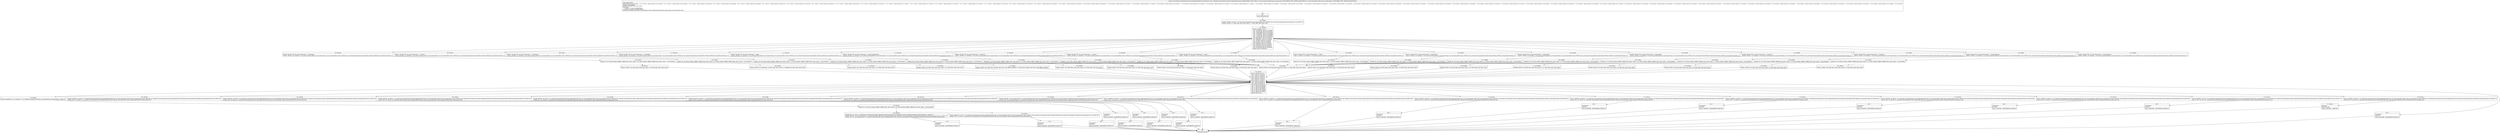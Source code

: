 digraph "CFG forandroidx.constraintlayout.motion.widget.KeyTimeCycle.setValue(Ljava\/lang\/String;Ljava\/lang\/Object;)V" {
Node_98 [shape=record,label="{98\:\ ?|MTH_ENTER_BLOCK\l}"];
Node_100 [shape=record,label="{100\:\ 0x0000|0x0000: INVOKE  (r0 I:int) = (r3 I:java.lang.String A[D('tag' java.lang.String)]) type: VIRTUAL call: java.lang.String.hashCode():int A[MD:():int (c)] (LINE:272)\l0x0004: CONST  (r1 I:??[int, float, short, byte, char]) = (7 ??[int, float, short, byte, char]) \l}"];
Node_101 [shape=record,label="{101\:\ 0x0005|0x0005: SWITCH  (r0 I:??)\l case \-1913008125: goto B:151:0x00ba\l case \-1812823328: goto B:148:0x00af\l case \-1249320806: goto B:145:0x00a5\l case \-1249320805: goto B:142:0x009b\l case \-1225497657: goto B:139:0x0090\l case \-1225497656: goto B:136:0x0085\l case \-1225497655: goto B:133:0x007a\l case \-908189618: goto B:130:0x0070\l case \-908189617: goto B:127:0x0065\l case \-40300674: goto B:124:0x005b\l case \-4379043: goto B:121:0x0050\l case 37232917: goto B:118:0x0044\l case 92909918: goto B:115:0x0039\l case 156108012: goto B:112:0x002d\l case 184161818: goto B:109:0x0021\l case 579057826: goto B:106:0x0016\l case 1532805160: goto B:103:0x000a\l default: goto B:154:0x00c4 \l}"];
Node_103 [shape=record,label="{103\:\ 0x000a|0x000a: CONST_STR  (r0 I:java.lang.String) =  \"waveShape\" \l0x000c: INVOKE  (r0 I:boolean) = (r3 I:java.lang.String A[D('tag' java.lang.String)]), (r0 I:java.lang.Object) type: VIRTUAL call: java.lang.String.equals(java.lang.Object):boolean A[MD:(java.lang.Object):boolean (c)]\l}"];
Node_104 [shape=record,label="{104\:\ 0x0010|0x0010: IF  (r0 I:??[int, boolean, OBJECT, ARRAY, byte, short, char]) == (0 ??[int, boolean, OBJECT, ARRAY, byte, short, char])  \-\> B:154:0x00c4 \l}"];
Node_105 [shape=record,label="{105\:\ 0x0012|0x0012: CONST  (r0 I:??[int, float, short, byte, char]) = (16 ??[int, float, short, byte, char]) \l}"];
Node_155 [shape=record,label="{155\:\ 0x00c5|0x00c5: SWITCH  (r0 I:??)\l case 0: goto B:176:0x014a\l case 1: goto B:175:0x0143\l case 2: goto B:174:0x013c\l case 3: goto B:173:0x0135\l case 4: goto B:172:0x012e\l case 5: goto B:171:0x0127\l case 6: goto B:170:0x0120\l case 7: goto B:169:0x0119\l case 8: goto B:168:0x0112\l case 9: goto B:167:0x010b\l case 10: goto B:166:0x0104\l case 11: goto B:165:0x00fd\l case 12: goto B:164:0x00f6\l case 13: goto B:163:0x00ef\l case 14: goto B:162:0x00e8\l case 15: goto B:161:0x00e0\l case 16: goto B:157:0x00ca\l default: goto B:195:? \l}"];
Node_157 [shape=record,label="{157\:\ 0x00ca|0x00ca: INSTANCE_OF  (r0 I:boolean) = (r4 I:??[OBJECT, ARRAY] A[D('value' java.lang.Object)]) java.lang.Integer  (LINE:322)\l}"];
Node_158 [shape=record,label="{158\:\ 0x00cc|0x00cc: IF  (r0 I:??[int, boolean, OBJECT, ARRAY, byte, short, char]) == (0 ??[int, boolean, OBJECT, ARRAY, byte, short, char])  \-\> B:160:0x00d6 \l}"];
Node_159 [shape=record,label="{159\:\ 0x00ce|0x00ce: INVOKE  (r0 I:int) = (r2 I:androidx.constraintlayout.motion.widget.KeyTimeCycle), (r4 I:java.lang.Object A[D('value' java.lang.Object)]) type: VIRTUAL call: androidx.constraintlayout.motion.widget.KeyTimeCycle.toInt(java.lang.Object):int A[MD:(java.lang.Object):int (m)] (LINE:323)\l0x00d2: IPUT  (r0 I:int), (r2 I:androidx.constraintlayout.motion.widget.KeyTimeCycle) androidx.constraintlayout.motion.widget.KeyTimeCycle.mWaveShape int \l}"];
Node_178 [shape=record,label="{178\:\ ?|SYNTHETIC\lRETURN\l|0x0151: RETURN   A[SYNTHETIC] (LINE:331)\l}"];
Node_99 [shape=record,label="{99\:\ ?|MTH_EXIT_BLOCK\l}"];
Node_160 [shape=record,label="{160\:\ 0x00d6|0x00d6: IPUT  (r1 I:int), (r2 I:androidx.constraintlayout.motion.widget.KeyTimeCycle) androidx.constraintlayout.motion.widget.KeyTimeCycle.mWaveShape int  (LINE:325)\l0x00d8: INVOKE  (r0 I:java.lang.String) = (r4 I:java.lang.Object A[D('value' java.lang.Object)]) type: VIRTUAL call: java.lang.Object.toString():java.lang.String A[MD:():java.lang.String (c)] (LINE:326)\l0x00dc: IPUT  (r0 I:java.lang.String), (r2 I:androidx.constraintlayout.motion.widget.KeyTimeCycle) androidx.constraintlayout.motion.widget.KeyTimeCycle.mCustomWaveShape java.lang.String \l}"];
Node_179 [shape=record,label="{179\:\ ?|SYNTHETIC\lRETURN\l|0x0151: RETURN   A[SYNTHETIC] (LINE:331)\l}"];
Node_161 [shape=record,label="{161\:\ 0x00e0|0x00e0: INVOKE  (r0 I:float) = (r2 I:androidx.constraintlayout.motion.widget.KeyTimeCycle), (r4 I:java.lang.Object A[D('value' java.lang.Object)]) type: VIRTUAL call: androidx.constraintlayout.motion.widget.KeyTimeCycle.toFloat(java.lang.Object):float A[MD:(java.lang.Object):float (m)] (LINE:319)\l0x00e4: IPUT  (r0 I:float), (r2 I:androidx.constraintlayout.motion.widget.KeyTimeCycle) androidx.constraintlayout.motion.widget.KeyTimeCycle.mWaveOffset float \l}"];
Node_180 [shape=record,label="{180\:\ ?|SYNTHETIC\lRETURN\l|0x0151: RETURN   A[SYNTHETIC] (LINE:331)\l}"];
Node_162 [shape=record,label="{162\:\ 0x00e8|0x00e8: INVOKE  (r0 I:float) = (r2 I:androidx.constraintlayout.motion.widget.KeyTimeCycle), (r4 I:java.lang.Object A[D('value' java.lang.Object)]) type: VIRTUAL call: androidx.constraintlayout.motion.widget.KeyTimeCycle.toFloat(java.lang.Object):float A[MD:(java.lang.Object):float (m)] (LINE:316)\l0x00ec: IPUT  (r0 I:float), (r2 I:androidx.constraintlayout.motion.widget.KeyTimeCycle) androidx.constraintlayout.motion.widget.KeyTimeCycle.mWavePeriod float \l}"];
Node_181 [shape=record,label="{181\:\ ?|SYNTHETIC\lRETURN\l|0x0151: RETURN   A[SYNTHETIC] (LINE:331)\l}"];
Node_163 [shape=record,label="{163\:\ 0x00ef|0x00ef: INVOKE  (r0 I:float) = (r2 I:androidx.constraintlayout.motion.widget.KeyTimeCycle), (r4 I:java.lang.Object A[D('value' java.lang.Object)]) type: VIRTUAL call: androidx.constraintlayout.motion.widget.KeyTimeCycle.toFloat(java.lang.Object):float A[MD:(java.lang.Object):float (m)] (LINE:313)\l0x00f3: IPUT  (r0 I:float), (r2 I:androidx.constraintlayout.motion.widget.KeyTimeCycle) androidx.constraintlayout.motion.widget.KeyTimeCycle.mTranslationZ float \l}"];
Node_182 [shape=record,label="{182\:\ ?|SYNTHETIC\lRETURN\l|0x0151: RETURN   A[SYNTHETIC] (LINE:331)\l}"];
Node_164 [shape=record,label="{164\:\ 0x00f6|0x00f6: INVOKE  (r0 I:float) = (r2 I:androidx.constraintlayout.motion.widget.KeyTimeCycle), (r4 I:java.lang.Object A[D('value' java.lang.Object)]) type: VIRTUAL call: androidx.constraintlayout.motion.widget.KeyTimeCycle.toFloat(java.lang.Object):float A[MD:(java.lang.Object):float (m)] (LINE:310)\l0x00fa: IPUT  (r0 I:float), (r2 I:androidx.constraintlayout.motion.widget.KeyTimeCycle) androidx.constraintlayout.motion.widget.KeyTimeCycle.mTranslationY float \l}"];
Node_183 [shape=record,label="{183\:\ ?|SYNTHETIC\lRETURN\l|0x0151: RETURN   A[SYNTHETIC] (LINE:331)\l}"];
Node_165 [shape=record,label="{165\:\ 0x00fd|0x00fd: INVOKE  (r0 I:float) = (r2 I:androidx.constraintlayout.motion.widget.KeyTimeCycle), (r4 I:java.lang.Object A[D('value' java.lang.Object)]) type: VIRTUAL call: androidx.constraintlayout.motion.widget.KeyTimeCycle.toFloat(java.lang.Object):float A[MD:(java.lang.Object):float (m)] (LINE:307)\l0x0101: IPUT  (r0 I:float), (r2 I:androidx.constraintlayout.motion.widget.KeyTimeCycle) androidx.constraintlayout.motion.widget.KeyTimeCycle.mTranslationX float \l}"];
Node_184 [shape=record,label="{184\:\ ?|SYNTHETIC\lRETURN\l|0x0151: RETURN   A[SYNTHETIC] (LINE:331)\l}"];
Node_166 [shape=record,label="{166\:\ 0x0104|0x0104: INVOKE  (r0 I:float) = (r2 I:androidx.constraintlayout.motion.widget.KeyTimeCycle), (r4 I:java.lang.Object A[D('value' java.lang.Object)]) type: VIRTUAL call: androidx.constraintlayout.motion.widget.KeyTimeCycle.toFloat(java.lang.Object):float A[MD:(java.lang.Object):float (m)] (LINE:304)\l0x0108: IPUT  (r0 I:float), (r2 I:androidx.constraintlayout.motion.widget.KeyTimeCycle) androidx.constraintlayout.motion.widget.KeyTimeCycle.mTransitionPathRotate float \l}"];
Node_185 [shape=record,label="{185\:\ ?|SYNTHETIC\lRETURN\l|0x0151: RETURN   A[SYNTHETIC] (LINE:331)\l}"];
Node_167 [shape=record,label="{167\:\ 0x010b|0x010b: INVOKE  (r0 I:java.lang.String) = (r4 I:java.lang.Object A[D('value' java.lang.Object)]) type: VIRTUAL call: java.lang.Object.toString():java.lang.String A[MD:():java.lang.String (c)] (LINE:301)\l0x010f: IPUT  (r0 I:java.lang.String), (r2 I:androidx.constraintlayout.motion.widget.KeyTimeCycle) androidx.constraintlayout.motion.widget.KeyTimeCycle.mTransitionEasing java.lang.String \l}"];
Node_186 [shape=record,label="{186\:\ ?|SYNTHETIC\lRETURN\l|0x0151: RETURN   A[SYNTHETIC] (LINE:331)\l}"];
Node_168 [shape=record,label="{168\:\ 0x0112|0x0112: INVOKE  (r0 I:float) = (r2 I:androidx.constraintlayout.motion.widget.KeyTimeCycle), (r4 I:java.lang.Object A[D('value' java.lang.Object)]) type: VIRTUAL call: androidx.constraintlayout.motion.widget.KeyTimeCycle.toFloat(java.lang.Object):float A[MD:(java.lang.Object):float (m)] (LINE:298)\l0x0116: IPUT  (r0 I:float), (r2 I:androidx.constraintlayout.motion.widget.KeyTimeCycle) androidx.constraintlayout.motion.widget.KeyTimeCycle.mScaleY float \l}"];
Node_187 [shape=record,label="{187\:\ ?|SYNTHETIC\lRETURN\l|0x0151: RETURN   A[SYNTHETIC] (LINE:331)\l}"];
Node_169 [shape=record,label="{169\:\ 0x0119|0x0119: INVOKE  (r0 I:float) = (r2 I:androidx.constraintlayout.motion.widget.KeyTimeCycle), (r4 I:java.lang.Object A[D('value' java.lang.Object)]) type: VIRTUAL call: androidx.constraintlayout.motion.widget.KeyTimeCycle.toFloat(java.lang.Object):float A[MD:(java.lang.Object):float (m)] (LINE:295)\l0x011d: IPUT  (r0 I:float), (r2 I:androidx.constraintlayout.motion.widget.KeyTimeCycle) androidx.constraintlayout.motion.widget.KeyTimeCycle.mScaleX float \l}"];
Node_188 [shape=record,label="{188\:\ ?|SYNTHETIC\lRETURN\l|0x0151: RETURN   A[SYNTHETIC] (LINE:331)\l}"];
Node_170 [shape=record,label="{170\:\ 0x0120|0x0120: INVOKE  (r0 I:float) = (r2 I:androidx.constraintlayout.motion.widget.KeyTimeCycle), (r4 I:java.lang.Object A[D('value' java.lang.Object)]) type: VIRTUAL call: androidx.constraintlayout.motion.widget.KeyTimeCycle.toFloat(java.lang.Object):float A[MD:(java.lang.Object):float (m)] (LINE:292)\l0x0124: IPUT  (r0 I:float), (r2 I:androidx.constraintlayout.motion.widget.KeyTimeCycle) androidx.constraintlayout.motion.widget.KeyTimeCycle.mRotationY float \l}"];
Node_189 [shape=record,label="{189\:\ ?|SYNTHETIC\lRETURN\l|0x0151: RETURN   A[SYNTHETIC] (LINE:331)\l}"];
Node_171 [shape=record,label="{171\:\ 0x0127|0x0127: INVOKE  (r0 I:float) = (r2 I:androidx.constraintlayout.motion.widget.KeyTimeCycle), (r4 I:java.lang.Object A[D('value' java.lang.Object)]) type: VIRTUAL call: androidx.constraintlayout.motion.widget.KeyTimeCycle.toFloat(java.lang.Object):float A[MD:(java.lang.Object):float (m)] (LINE:289)\l0x012b: IPUT  (r0 I:float), (r2 I:androidx.constraintlayout.motion.widget.KeyTimeCycle) androidx.constraintlayout.motion.widget.KeyTimeCycle.mRotationX float \l}"];
Node_190 [shape=record,label="{190\:\ ?|SYNTHETIC\lRETURN\l|0x0151: RETURN   A[SYNTHETIC] (LINE:331)\l}"];
Node_172 [shape=record,label="{172\:\ 0x012e|0x012e: INVOKE  (r0 I:float) = (r2 I:androidx.constraintlayout.motion.widget.KeyTimeCycle), (r4 I:java.lang.Object A[D('value' java.lang.Object)]) type: VIRTUAL call: androidx.constraintlayout.motion.widget.KeyTimeCycle.toFloat(java.lang.Object):float A[MD:(java.lang.Object):float (m)] (LINE:286)\l0x0132: IPUT  (r0 I:float), (r2 I:androidx.constraintlayout.motion.widget.KeyTimeCycle) androidx.constraintlayout.motion.widget.KeyTimeCycle.mRotation float \l}"];
Node_191 [shape=record,label="{191\:\ ?|SYNTHETIC\lRETURN\l|0x0151: RETURN   A[SYNTHETIC] (LINE:331)\l}"];
Node_173 [shape=record,label="{173\:\ 0x0135|0x0135: INVOKE  (r0 I:float) = (r2 I:androidx.constraintlayout.motion.widget.KeyTimeCycle), (r4 I:java.lang.Object A[D('value' java.lang.Object)]) type: VIRTUAL call: androidx.constraintlayout.motion.widget.KeyTimeCycle.toFloat(java.lang.Object):float A[MD:(java.lang.Object):float (m)] (LINE:283)\l0x0139: IPUT  (r0 I:float), (r2 I:androidx.constraintlayout.motion.widget.KeyTimeCycle) androidx.constraintlayout.motion.widget.KeyTimeCycle.mProgress float \l}"];
Node_192 [shape=record,label="{192\:\ ?|SYNTHETIC\lRETURN\l|0x0151: RETURN   A[SYNTHETIC] (LINE:331)\l}"];
Node_174 [shape=record,label="{174\:\ 0x013c|0x013c: INVOKE  (r0 I:float) = (r2 I:androidx.constraintlayout.motion.widget.KeyTimeCycle), (r4 I:java.lang.Object A[D('value' java.lang.Object)]) type: VIRTUAL call: androidx.constraintlayout.motion.widget.KeyTimeCycle.toFloat(java.lang.Object):float A[MD:(java.lang.Object):float (m)] (LINE:280)\l0x0140: IPUT  (r0 I:float), (r2 I:androidx.constraintlayout.motion.widget.KeyTimeCycle) androidx.constraintlayout.motion.widget.KeyTimeCycle.mElevation float \l}"];
Node_193 [shape=record,label="{193\:\ ?|SYNTHETIC\lRETURN\l|0x0151: RETURN   A[SYNTHETIC] (LINE:331)\l}"];
Node_175 [shape=record,label="{175\:\ 0x0143|0x0143: INVOKE  (r0 I:int) = (r2 I:androidx.constraintlayout.motion.widget.KeyTimeCycle), (r4 I:java.lang.Object A[D('value' java.lang.Object)]) type: VIRTUAL call: androidx.constraintlayout.motion.widget.KeyTimeCycle.toInt(java.lang.Object):int A[MD:(java.lang.Object):int (m)] (LINE:277)\l0x0147: IPUT  (r0 I:int), (r2 I:androidx.constraintlayout.motion.widget.KeyTimeCycle) androidx.constraintlayout.motion.widget.KeyTimeCycle.mCurveFit int \l}"];
Node_194 [shape=record,label="{194\:\ ?|SYNTHETIC\lRETURN\l|0x0151: RETURN   A[SYNTHETIC] (LINE:331)\l}"];
Node_176 [shape=record,label="{176\:\ 0x014a|0x014a: INVOKE  (r0 I:float) = (r2 I:androidx.constraintlayout.motion.widget.KeyTimeCycle), (r4 I:java.lang.Object A[D('value' java.lang.Object)]) type: VIRTUAL call: androidx.constraintlayout.motion.widget.KeyTimeCycle.toFloat(java.lang.Object):float A[MD:(java.lang.Object):float (m)] (LINE:274)\l0x014e: IPUT  (r0 I:float), (r2 I:androidx.constraintlayout.motion.widget.KeyTimeCycle) androidx.constraintlayout.motion.widget.KeyTimeCycle.mAlpha float \l}"];
Node_177 [shape=record,label="{177\:\ 0x0151|RETURN\lORIG_RETURN\l|0x0151: RETURN    (LINE:331)\l}"];
Node_195 [shape=record,label="{195\:\ ?|SYNTHETIC\lRETURN\l|0x0151: RETURN   A[SYNTHETIC] (LINE:331)\l}"];
Node_106 [shape=record,label="{106\:\ 0x0016|0x0016: CONST_STR  (r0 I:java.lang.String) =  \"curveFit\" \l0x0018: INVOKE  (r0 I:boolean) = (r3 I:java.lang.String A[D('tag' java.lang.String)]), (r0 I:java.lang.Object) type: VIRTUAL call: java.lang.String.equals(java.lang.Object):boolean A[MD:(java.lang.Object):boolean (c)]\l}"];
Node_107 [shape=record,label="{107\:\ 0x001c|0x001c: IF  (r0 I:??[int, boolean, OBJECT, ARRAY, byte, short, char]) == (0 ??[int, boolean, OBJECT, ARRAY, byte, short, char])  \-\> B:154:0x00c4 \l}"];
Node_108 [shape=record,label="{108\:\ 0x001e|0x001e: CONST  (r0 I:??[boolean, int, float, short, byte, char]) = (1 ??[boolean, int, float, short, byte, char]) \l}"];
Node_109 [shape=record,label="{109\:\ 0x0021|0x0021: CONST_STR  (r0 I:java.lang.String) =  \"wavePeriod\" \l0x0023: INVOKE  (r0 I:boolean) = (r3 I:java.lang.String A[D('tag' java.lang.String)]), (r0 I:java.lang.Object) type: VIRTUAL call: java.lang.String.equals(java.lang.Object):boolean A[MD:(java.lang.Object):boolean (c)]\l}"];
Node_110 [shape=record,label="{110\:\ 0x0027|0x0027: IF  (r0 I:??[int, boolean, OBJECT, ARRAY, byte, short, char]) == (0 ??[int, boolean, OBJECT, ARRAY, byte, short, char])  \-\> B:154:0x00c4 \l}"];
Node_111 [shape=record,label="{111\:\ 0x0029|0x0029: CONST  (r0 I:??[int, float, short, byte, char]) = (14 ??[int, float, short, byte, char]) \l}"];
Node_112 [shape=record,label="{112\:\ 0x002d|0x002d: CONST_STR  (r0 I:java.lang.String) =  \"waveOffset\" \l0x002f: INVOKE  (r0 I:boolean) = (r3 I:java.lang.String A[D('tag' java.lang.String)]), (r0 I:java.lang.Object) type: VIRTUAL call: java.lang.String.equals(java.lang.Object):boolean A[MD:(java.lang.Object):boolean (c)]\l}"];
Node_113 [shape=record,label="{113\:\ 0x0033|0x0033: IF  (r0 I:??[int, boolean, OBJECT, ARRAY, byte, short, char]) == (0 ??[int, boolean, OBJECT, ARRAY, byte, short, char])  \-\> B:154:0x00c4 \l}"];
Node_114 [shape=record,label="{114\:\ 0x0035|0x0035: CONST  (r0 I:??[int, float, short, byte, char]) = (15 ??[int, float, short, byte, char]) \l}"];
Node_115 [shape=record,label="{115\:\ 0x0039|0x0039: CONST_STR  (r0 I:java.lang.String) =  \"alpha\" \l0x003b: INVOKE  (r0 I:boolean) = (r3 I:java.lang.String A[D('tag' java.lang.String)]), (r0 I:java.lang.Object) type: VIRTUAL call: java.lang.String.equals(java.lang.Object):boolean A[MD:(java.lang.Object):boolean (c)]\l}"];
Node_116 [shape=record,label="{116\:\ 0x003f|0x003f: IF  (r0 I:??[int, boolean, OBJECT, ARRAY, byte, short, char]) == (0 ??[int, boolean, OBJECT, ARRAY, byte, short, char])  \-\> B:154:0x00c4 \l}"];
Node_117 [shape=record,label="{117\:\ 0x0041|0x0041: CONST  (r0 I:??[int, float, boolean, short, byte, char, OBJECT, ARRAY]) = (0 ??[int, float, boolean, short, byte, char, OBJECT, ARRAY]) \l}"];
Node_118 [shape=record,label="{118\:\ 0x0044|0x0044: CONST_STR  (r0 I:java.lang.String) =  \"transitionPathRotate\" \l0x0046: INVOKE  (r0 I:boolean) = (r3 I:java.lang.String A[D('tag' java.lang.String)]), (r0 I:java.lang.Object) type: VIRTUAL call: java.lang.String.equals(java.lang.Object):boolean A[MD:(java.lang.Object):boolean (c)]\l}"];
Node_119 [shape=record,label="{119\:\ 0x004a|0x004a: IF  (r0 I:??[int, boolean, OBJECT, ARRAY, byte, short, char]) == (0 ??[int, boolean, OBJECT, ARRAY, byte, short, char])  \-\> B:154:0x00c4 \l}"];
Node_120 [shape=record,label="{120\:\ 0x004c|0x004c: CONST  (r0 I:??[int, float, short, byte, char]) = (10 ??[int, float, short, byte, char]) \l}"];
Node_121 [shape=record,label="{121\:\ 0x0050|0x0050: CONST_STR  (r0 I:java.lang.String) =  \"elevation\" \l0x0052: INVOKE  (r0 I:boolean) = (r3 I:java.lang.String A[D('tag' java.lang.String)]), (r0 I:java.lang.Object) type: VIRTUAL call: java.lang.String.equals(java.lang.Object):boolean A[MD:(java.lang.Object):boolean (c)]\l}"];
Node_122 [shape=record,label="{122\:\ 0x0056|0x0056: IF  (r0 I:??[int, boolean, OBJECT, ARRAY, byte, short, char]) == (0 ??[int, boolean, OBJECT, ARRAY, byte, short, char])  \-\> B:154:0x00c4 \l}"];
Node_123 [shape=record,label="{123\:\ 0x0058|0x0058: CONST  (r0 I:??[int, float, short, byte, char]) = (2 ??[int, float, short, byte, char]) \l}"];
Node_124 [shape=record,label="{124\:\ 0x005b|0x005b: CONST_STR  (r0 I:java.lang.String) =  \"rotation\" \l0x005d: INVOKE  (r0 I:boolean) = (r3 I:java.lang.String A[D('tag' java.lang.String)]), (r0 I:java.lang.Object) type: VIRTUAL call: java.lang.String.equals(java.lang.Object):boolean A[MD:(java.lang.Object):boolean (c)]\l}"];
Node_125 [shape=record,label="{125\:\ 0x0061|0x0061: IF  (r0 I:??[int, boolean, OBJECT, ARRAY, byte, short, char]) == (0 ??[int, boolean, OBJECT, ARRAY, byte, short, char])  \-\> B:154:0x00c4 \l}"];
Node_126 [shape=record,label="{126\:\ 0x0063|0x0063: CONST  (r0 I:??[int, float, short, byte, char]) = (4 ??[int, float, short, byte, char]) \l}"];
Node_127 [shape=record,label="{127\:\ 0x0065|0x0065: CONST_STR  (r0 I:java.lang.String) =  \"scaleY\" \l0x0067: INVOKE  (r0 I:boolean) = (r3 I:java.lang.String A[D('tag' java.lang.String)]), (r0 I:java.lang.Object) type: VIRTUAL call: java.lang.String.equals(java.lang.Object):boolean A[MD:(java.lang.Object):boolean (c)]\l}"];
Node_128 [shape=record,label="{128\:\ 0x006b|0x006b: IF  (r0 I:??[int, boolean, OBJECT, ARRAY, byte, short, char]) == (0 ??[int, boolean, OBJECT, ARRAY, byte, short, char])  \-\> B:154:0x00c4 \l}"];
Node_129 [shape=record,label="{129\:\ 0x006d|0x006d: CONST  (r0 I:??[int, float, short, byte, char]) = (8 ??[int, float, short, byte, char]) \l}"];
Node_130 [shape=record,label="{130\:\ 0x0070|0x0070: CONST_STR  (r0 I:java.lang.String) =  \"scaleX\" \l0x0072: INVOKE  (r0 I:boolean) = (r3 I:java.lang.String A[D('tag' java.lang.String)]), (r0 I:java.lang.Object) type: VIRTUAL call: java.lang.String.equals(java.lang.Object):boolean A[MD:(java.lang.Object):boolean (c)]\l}"];
Node_131 [shape=record,label="{131\:\ 0x0076|0x0076: IF  (r0 I:??[int, boolean, OBJECT, ARRAY, byte, short, char]) == (0 ??[int, boolean, OBJECT, ARRAY, byte, short, char])  \-\> B:154:0x00c4 \l}"];
Node_132 [shape=record,label="{132\:\ 0x0078|0x0078: CONST  (r0 I:??[int, float, short, byte, char]) = (7 ??[int, float, short, byte, char]) \l}"];
Node_133 [shape=record,label="{133\:\ 0x007a|0x007a: CONST_STR  (r0 I:java.lang.String) =  \"translationZ\" \l0x007c: INVOKE  (r0 I:boolean) = (r3 I:java.lang.String A[D('tag' java.lang.String)]), (r0 I:java.lang.Object) type: VIRTUAL call: java.lang.String.equals(java.lang.Object):boolean A[MD:(java.lang.Object):boolean (c)]\l}"];
Node_134 [shape=record,label="{134\:\ 0x0080|0x0080: IF  (r0 I:??[int, boolean, OBJECT, ARRAY, byte, short, char]) == (0 ??[int, boolean, OBJECT, ARRAY, byte, short, char])  \-\> B:154:0x00c4 \l}"];
Node_135 [shape=record,label="{135\:\ 0x0082|0x0082: CONST  (r0 I:??[int, float, short, byte, char]) = (13 ??[int, float, short, byte, char]) \l}"];
Node_136 [shape=record,label="{136\:\ 0x0085|0x0085: CONST_STR  (r0 I:java.lang.String) =  \"translationY\" \l0x0087: INVOKE  (r0 I:boolean) = (r3 I:java.lang.String A[D('tag' java.lang.String)]), (r0 I:java.lang.Object) type: VIRTUAL call: java.lang.String.equals(java.lang.Object):boolean A[MD:(java.lang.Object):boolean (c)]\l}"];
Node_137 [shape=record,label="{137\:\ 0x008b|0x008b: IF  (r0 I:??[int, boolean, OBJECT, ARRAY, byte, short, char]) == (0 ??[int, boolean, OBJECT, ARRAY, byte, short, char])  \-\> B:154:0x00c4 \l}"];
Node_138 [shape=record,label="{138\:\ 0x008d|0x008d: CONST  (r0 I:??[int, float, short, byte, char]) = (12 ??[int, float, short, byte, char]) \l}"];
Node_139 [shape=record,label="{139\:\ 0x0090|0x0090: CONST_STR  (r0 I:java.lang.String) =  \"translationX\" \l0x0092: INVOKE  (r0 I:boolean) = (r3 I:java.lang.String A[D('tag' java.lang.String)]), (r0 I:java.lang.Object) type: VIRTUAL call: java.lang.String.equals(java.lang.Object):boolean A[MD:(java.lang.Object):boolean (c)]\l}"];
Node_140 [shape=record,label="{140\:\ 0x0096|0x0096: IF  (r0 I:??[int, boolean, OBJECT, ARRAY, byte, short, char]) == (0 ??[int, boolean, OBJECT, ARRAY, byte, short, char])  \-\> B:154:0x00c4 \l}"];
Node_141 [shape=record,label="{141\:\ 0x0098|0x0098: CONST  (r0 I:??[int, float, short, byte, char]) = (11 ??[int, float, short, byte, char]) \l}"];
Node_142 [shape=record,label="{142\:\ 0x009b|0x009b: CONST_STR  (r0 I:java.lang.String) =  \"rotationY\" \l0x009d: INVOKE  (r0 I:boolean) = (r3 I:java.lang.String A[D('tag' java.lang.String)]), (r0 I:java.lang.Object) type: VIRTUAL call: java.lang.String.equals(java.lang.Object):boolean A[MD:(java.lang.Object):boolean (c)]\l}"];
Node_143 [shape=record,label="{143\:\ 0x00a1|0x00a1: IF  (r0 I:??[int, boolean, OBJECT, ARRAY, byte, short, char]) == (0 ??[int, boolean, OBJECT, ARRAY, byte, short, char])  \-\> B:154:0x00c4 \l}"];
Node_144 [shape=record,label="{144\:\ 0x00a3|0x00a3: CONST  (r0 I:??[int, float, short, byte, char]) = (6 ??[int, float, short, byte, char]) \l}"];
Node_145 [shape=record,label="{145\:\ 0x00a5|0x00a5: CONST_STR  (r0 I:java.lang.String) =  \"rotationX\" \l0x00a7: INVOKE  (r0 I:boolean) = (r3 I:java.lang.String A[D('tag' java.lang.String)]), (r0 I:java.lang.Object) type: VIRTUAL call: java.lang.String.equals(java.lang.Object):boolean A[MD:(java.lang.Object):boolean (c)]\l}"];
Node_146 [shape=record,label="{146\:\ 0x00ab|0x00ab: IF  (r0 I:??[int, boolean, OBJECT, ARRAY, byte, short, char]) == (0 ??[int, boolean, OBJECT, ARRAY, byte, short, char])  \-\> B:154:0x00c4 \l}"];
Node_147 [shape=record,label="{147\:\ 0x00ad|0x00ad: CONST  (r0 I:??[int, float, short, byte, char]) = (5 ??[int, float, short, byte, char]) \l}"];
Node_148 [shape=record,label="{148\:\ 0x00af|0x00af: CONST_STR  (r0 I:java.lang.String) =  \"transitionEasing\" \l0x00b1: INVOKE  (r0 I:boolean) = (r3 I:java.lang.String A[D('tag' java.lang.String)]), (r0 I:java.lang.Object) type: VIRTUAL call: java.lang.String.equals(java.lang.Object):boolean A[MD:(java.lang.Object):boolean (c)]\l}"];
Node_149 [shape=record,label="{149\:\ 0x00b5|0x00b5: IF  (r0 I:??[int, boolean, OBJECT, ARRAY, byte, short, char]) == (0 ??[int, boolean, OBJECT, ARRAY, byte, short, char])  \-\> B:154:0x00c4 \l}"];
Node_150 [shape=record,label="{150\:\ 0x00b7|0x00b7: CONST  (r0 I:??[int, float, short, byte, char]) = (9 ??[int, float, short, byte, char]) \l}"];
Node_151 [shape=record,label="{151\:\ 0x00ba|0x00ba: CONST_STR  (r0 I:java.lang.String) =  \"motionProgress\" \l0x00bc: INVOKE  (r0 I:boolean) = (r3 I:java.lang.String A[D('tag' java.lang.String)]), (r0 I:java.lang.Object) type: VIRTUAL call: java.lang.String.equals(java.lang.Object):boolean A[MD:(java.lang.Object):boolean (c)]\l}"];
Node_152 [shape=record,label="{152\:\ 0x00c0|0x00c0: IF  (r0 I:??[int, boolean, OBJECT, ARRAY, byte, short, char]) == (0 ??[int, boolean, OBJECT, ARRAY, byte, short, char])  \-\> B:154:0x00c4 \l}"];
Node_153 [shape=record,label="{153\:\ 0x00c2|0x00c2: CONST  (r0 I:??[int, float, short, byte, char]) = (3 ??[int, float, short, byte, char]) \l}"];
Node_154 [shape=record,label="{154\:\ 0x00c4|0x00c4: CONST  (r0 I:??[int, float, short, byte, char]) = (\-1 ??[int, float, short, byte, char]) \l}"];
MethodNode[shape=record,label="{public void androidx.constraintlayout.motion.widget.KeyTimeCycle.setValue((r2 'this' I:androidx.constraintlayout.motion.widget.KeyTimeCycle A[IMMUTABLE_TYPE, THIS]), (r3 I:java.lang.String A[D('tag' java.lang.String), IMMUTABLE_TYPE, METHOD_ARGUMENT]), (r4 I:java.lang.Object A[D('value' java.lang.Object), IMMUTABLE_TYPE, METHOD_ARGUMENT]))  | USE_LINES_HINTS\lCROSS_EDGE: B:160:0x00d6 \-\> B:177:0x0151, CROSS_EDGE: B:161:0x00e0 \-\> B:177:0x0151, CROSS_EDGE: B:162:0x00e8 \-\> B:177:0x0151, CROSS_EDGE: B:163:0x00ef \-\> B:177:0x0151, CROSS_EDGE: B:164:0x00f6 \-\> B:177:0x0151, CROSS_EDGE: B:165:0x00fd \-\> B:177:0x0151, CROSS_EDGE: B:166:0x0104 \-\> B:177:0x0151, CROSS_EDGE: B:167:0x010b \-\> B:177:0x0151, CROSS_EDGE: B:168:0x0112 \-\> B:177:0x0151, CROSS_EDGE: B:169:0x0119 \-\> B:177:0x0151, CROSS_EDGE: B:170:0x0120 \-\> B:177:0x0151, CROSS_EDGE: B:171:0x0127 \-\> B:177:0x0151, CROSS_EDGE: B:172:0x012e \-\> B:177:0x0151, CROSS_EDGE: B:173:0x0135 \-\> B:177:0x0151, CROSS_EDGE: B:174:0x013c \-\> B:177:0x0151, CROSS_EDGE: B:175:0x0143 \-\> B:177:0x0151, CROSS_EDGE: B:176:0x014a \-\> B:177:0x0151, CROSS_EDGE: B:155:0x00c5 \-\> B:177:0x0151, CROSS_EDGE: B:154:0x00c4 \-\> B:155:0x00c5, CROSS_EDGE: B:108:0x001e \-\> B:155:0x00c5, CROSS_EDGE: B:107:0x001c \-\> B:154:0x00c4, CROSS_EDGE: B:111:0x0029 \-\> B:155:0x00c5, CROSS_EDGE: B:110:0x0027 \-\> B:154:0x00c4, CROSS_EDGE: B:114:0x0035 \-\> B:155:0x00c5, CROSS_EDGE: B:113:0x0033 \-\> B:154:0x00c4, CROSS_EDGE: B:117:0x0041 \-\> B:155:0x00c5, CROSS_EDGE: B:116:0x003f \-\> B:154:0x00c4, CROSS_EDGE: B:120:0x004c \-\> B:155:0x00c5, CROSS_EDGE: B:119:0x004a \-\> B:154:0x00c4, CROSS_EDGE: B:123:0x0058 \-\> B:155:0x00c5, CROSS_EDGE: B:122:0x0056 \-\> B:154:0x00c4, CROSS_EDGE: B:126:0x0063 \-\> B:155:0x00c5, CROSS_EDGE: B:125:0x0061 \-\> B:154:0x00c4, CROSS_EDGE: B:129:0x006d \-\> B:155:0x00c5, CROSS_EDGE: B:128:0x006b \-\> B:154:0x00c4, CROSS_EDGE: B:132:0x0078 \-\> B:155:0x00c5, CROSS_EDGE: B:131:0x0076 \-\> B:154:0x00c4, CROSS_EDGE: B:135:0x0082 \-\> B:155:0x00c5, CROSS_EDGE: B:134:0x0080 \-\> B:154:0x00c4, CROSS_EDGE: B:138:0x008d \-\> B:155:0x00c5, CROSS_EDGE: B:137:0x008b \-\> B:154:0x00c4, CROSS_EDGE: B:141:0x0098 \-\> B:155:0x00c5, CROSS_EDGE: B:140:0x0096 \-\> B:154:0x00c4, CROSS_EDGE: B:144:0x00a3 \-\> B:155:0x00c5, CROSS_EDGE: B:143:0x00a1 \-\> B:154:0x00c4, CROSS_EDGE: B:147:0x00ad \-\> B:155:0x00c5, CROSS_EDGE: B:146:0x00ab \-\> B:154:0x00c4, CROSS_EDGE: B:150:0x00b7 \-\> B:155:0x00c5, CROSS_EDGE: B:149:0x00b5 \-\> B:154:0x00c4, CROSS_EDGE: B:153:0x00c2 \-\> B:155:0x00c5, CROSS_EDGE: B:152:0x00c0 \-\> B:154:0x00c4, CROSS_EDGE: B:101:0x0005 \-\> B:154:0x00c4\lINLINE_NOT_NEEDED\lMETHOD_PARAMETERS: [tag, value]\lDebug Info:\l  \-1 \-0x01bd: r3 'tag' Ljava\/lang\/String;\l  \-1 \-0x01bd: r4 'value' Ljava\/lang\/Object;\lMETHOD_OVERRIDE: [androidx.constraintlayout.motion.widget.Key.setValue(java.lang.String, java.lang.Object):void]\l}"];
MethodNode -> Node_98;Node_98 -> Node_100;
Node_100 -> Node_101;
Node_101 -> Node_103;
Node_101 -> Node_106;
Node_101 -> Node_109;
Node_101 -> Node_112;
Node_101 -> Node_115;
Node_101 -> Node_118;
Node_101 -> Node_121;
Node_101 -> Node_124;
Node_101 -> Node_127;
Node_101 -> Node_130;
Node_101 -> Node_133;
Node_101 -> Node_136;
Node_101 -> Node_139;
Node_101 -> Node_142;
Node_101 -> Node_145;
Node_101 -> Node_148;
Node_101 -> Node_151;
Node_101 -> Node_154;
Node_103 -> Node_104;
Node_104 -> Node_105[style=dashed];
Node_104 -> Node_154;
Node_105 -> Node_155;
Node_155 -> Node_157;
Node_155 -> Node_161;
Node_155 -> Node_162;
Node_155 -> Node_163;
Node_155 -> Node_164;
Node_155 -> Node_165;
Node_155 -> Node_166;
Node_155 -> Node_167;
Node_155 -> Node_168;
Node_155 -> Node_169;
Node_155 -> Node_170;
Node_155 -> Node_171;
Node_155 -> Node_172;
Node_155 -> Node_173;
Node_155 -> Node_174;
Node_155 -> Node_175;
Node_155 -> Node_176;
Node_155 -> Node_195;
Node_157 -> Node_158;
Node_158 -> Node_159[style=dashed];
Node_158 -> Node_160;
Node_159 -> Node_178;
Node_178 -> Node_99;
Node_160 -> Node_179;
Node_179 -> Node_99;
Node_161 -> Node_180;
Node_180 -> Node_99;
Node_162 -> Node_181;
Node_181 -> Node_99;
Node_163 -> Node_182;
Node_182 -> Node_99;
Node_164 -> Node_183;
Node_183 -> Node_99;
Node_165 -> Node_184;
Node_184 -> Node_99;
Node_166 -> Node_185;
Node_185 -> Node_99;
Node_167 -> Node_186;
Node_186 -> Node_99;
Node_168 -> Node_187;
Node_187 -> Node_99;
Node_169 -> Node_188;
Node_188 -> Node_99;
Node_170 -> Node_189;
Node_189 -> Node_99;
Node_171 -> Node_190;
Node_190 -> Node_99;
Node_172 -> Node_191;
Node_191 -> Node_99;
Node_173 -> Node_192;
Node_192 -> Node_99;
Node_174 -> Node_193;
Node_193 -> Node_99;
Node_175 -> Node_194;
Node_194 -> Node_99;
Node_176 -> Node_177;
Node_177 -> Node_99;
Node_195 -> Node_99;
Node_106 -> Node_107;
Node_107 -> Node_108[style=dashed];
Node_107 -> Node_154;
Node_108 -> Node_155;
Node_109 -> Node_110;
Node_110 -> Node_111[style=dashed];
Node_110 -> Node_154;
Node_111 -> Node_155;
Node_112 -> Node_113;
Node_113 -> Node_114[style=dashed];
Node_113 -> Node_154;
Node_114 -> Node_155;
Node_115 -> Node_116;
Node_116 -> Node_117[style=dashed];
Node_116 -> Node_154;
Node_117 -> Node_155;
Node_118 -> Node_119;
Node_119 -> Node_120[style=dashed];
Node_119 -> Node_154;
Node_120 -> Node_155;
Node_121 -> Node_122;
Node_122 -> Node_123[style=dashed];
Node_122 -> Node_154;
Node_123 -> Node_155;
Node_124 -> Node_125;
Node_125 -> Node_126[style=dashed];
Node_125 -> Node_154;
Node_126 -> Node_155;
Node_127 -> Node_128;
Node_128 -> Node_129[style=dashed];
Node_128 -> Node_154;
Node_129 -> Node_155;
Node_130 -> Node_131;
Node_131 -> Node_132[style=dashed];
Node_131 -> Node_154;
Node_132 -> Node_155;
Node_133 -> Node_134;
Node_134 -> Node_135[style=dashed];
Node_134 -> Node_154;
Node_135 -> Node_155;
Node_136 -> Node_137;
Node_137 -> Node_138[style=dashed];
Node_137 -> Node_154;
Node_138 -> Node_155;
Node_139 -> Node_140;
Node_140 -> Node_141[style=dashed];
Node_140 -> Node_154;
Node_141 -> Node_155;
Node_142 -> Node_143;
Node_143 -> Node_144[style=dashed];
Node_143 -> Node_154;
Node_144 -> Node_155;
Node_145 -> Node_146;
Node_146 -> Node_147[style=dashed];
Node_146 -> Node_154;
Node_147 -> Node_155;
Node_148 -> Node_149;
Node_149 -> Node_150[style=dashed];
Node_149 -> Node_154;
Node_150 -> Node_155;
Node_151 -> Node_152;
Node_152 -> Node_153[style=dashed];
Node_152 -> Node_154;
Node_153 -> Node_155;
Node_154 -> Node_155;
}

